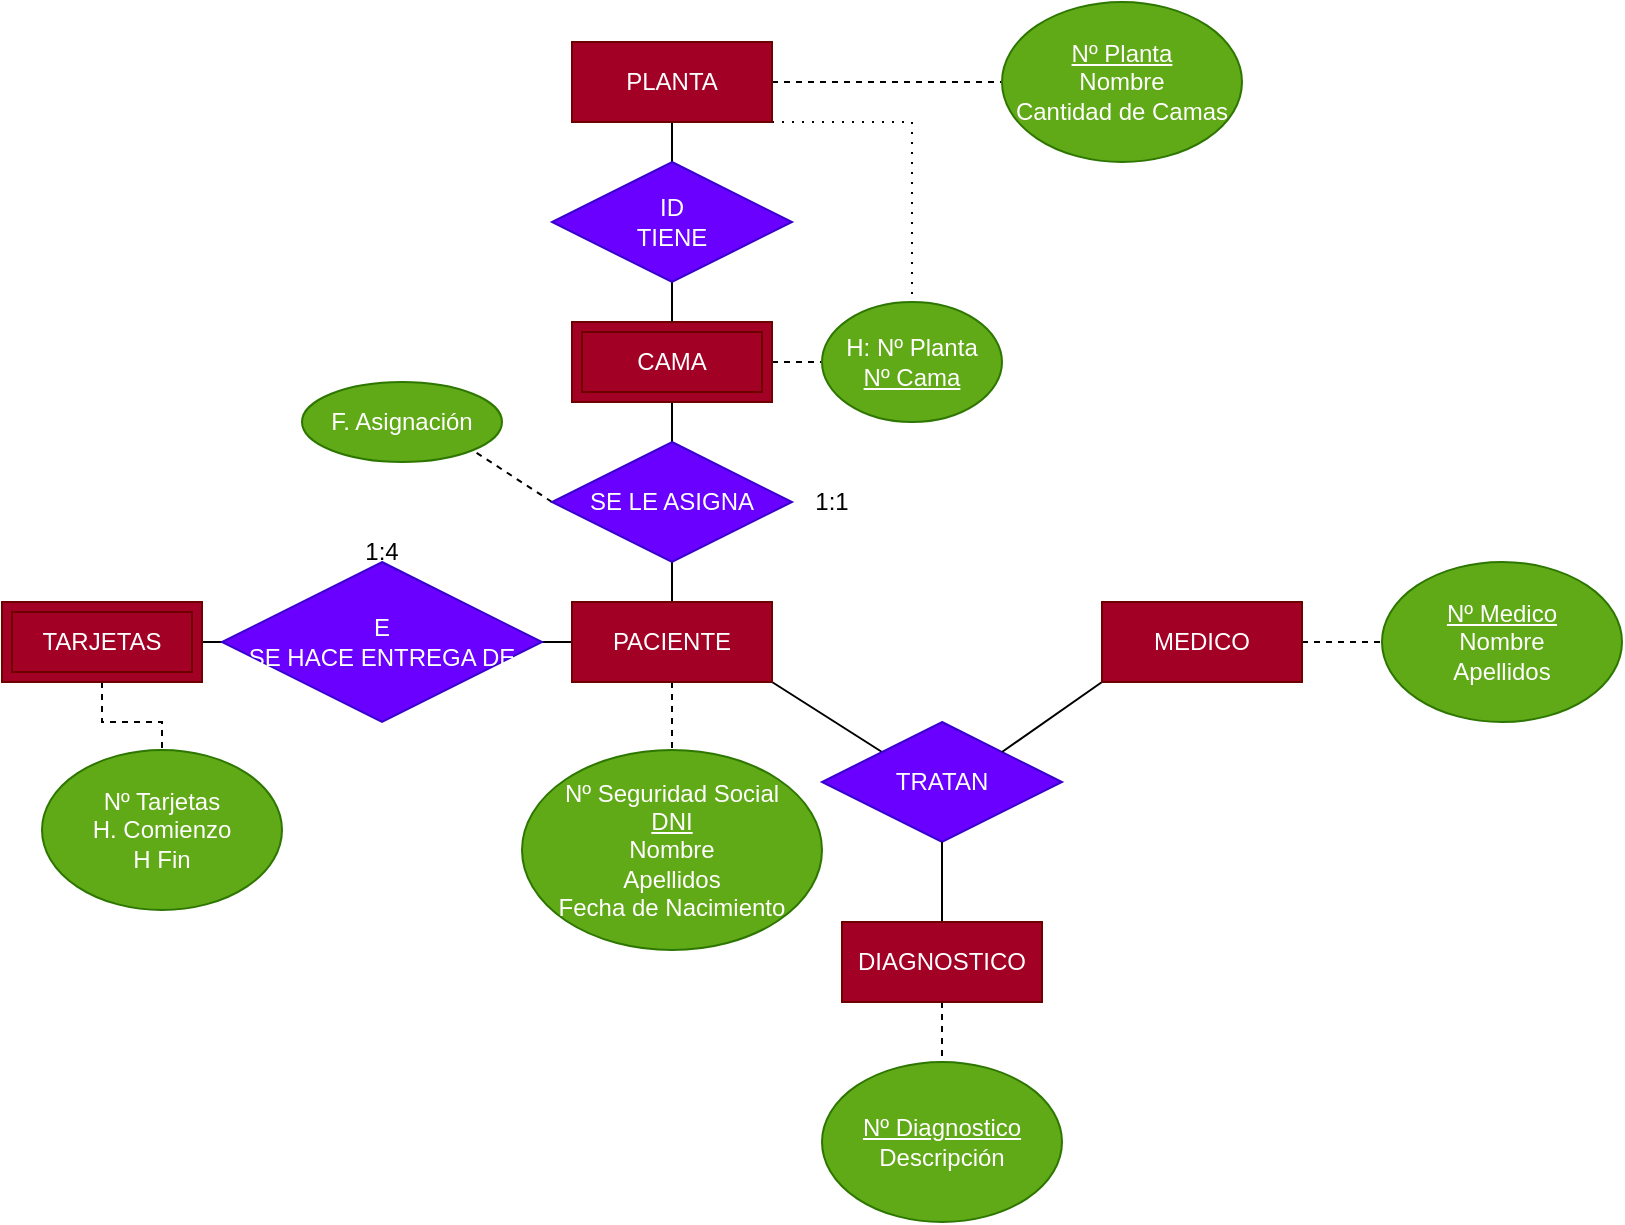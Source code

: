 <mxfile version="20.4.0" type="github">
  <diagram id="R2lEEEUBdFMjLlhIrx00" name="Page-1">
    <mxGraphModel dx="868" dy="460" grid="1" gridSize="10" guides="1" tooltips="1" connect="1" arrows="0" fold="1" page="1" pageScale="1" pageWidth="1169" pageHeight="827" math="0" shadow="0" extFonts="Permanent Marker^https://fonts.googleapis.com/css?family=Permanent+Marker">
      <root>
        <mxCell id="0" />
        <mxCell id="1" parent="0" />
        <mxCell id="-N8Wu7EY1_5mGeQ1VmYi-11" style="edgeStyle=orthogonalEdgeStyle;rounded=0;orthogonalLoop=1;jettySize=auto;html=1;exitX=0.5;exitY=1;exitDx=0;exitDy=0;entryX=0.5;entryY=0;entryDx=0;entryDy=0;endArrow=none;endFill=0;" edge="1" parent="1" source="-N8Wu7EY1_5mGeQ1VmYi-2" target="-N8Wu7EY1_5mGeQ1VmYi-7">
          <mxGeometry relative="1" as="geometry" />
        </mxCell>
        <mxCell id="-N8Wu7EY1_5mGeQ1VmYi-36" style="edgeStyle=orthogonalEdgeStyle;rounded=0;orthogonalLoop=1;jettySize=auto;html=1;exitX=1;exitY=1;exitDx=0;exitDy=0;entryX=0.5;entryY=0;entryDx=0;entryDy=0;dashed=1;endArrow=none;endFill=0;dashPattern=1 4;" edge="1" parent="1" source="-N8Wu7EY1_5mGeQ1VmYi-2" target="-N8Wu7EY1_5mGeQ1VmYi-33">
          <mxGeometry relative="1" as="geometry">
            <Array as="points">
              <mxPoint x="495" y="100" />
            </Array>
          </mxGeometry>
        </mxCell>
        <mxCell id="-N8Wu7EY1_5mGeQ1VmYi-43" style="edgeStyle=orthogonalEdgeStyle;rounded=0;orthogonalLoop=1;jettySize=auto;html=1;exitX=1;exitY=0.5;exitDx=0;exitDy=0;entryX=0;entryY=0.5;entryDx=0;entryDy=0;dashed=1;endArrow=none;endFill=0;" edge="1" parent="1" source="-N8Wu7EY1_5mGeQ1VmYi-2" target="-N8Wu7EY1_5mGeQ1VmYi-37">
          <mxGeometry relative="1" as="geometry" />
        </mxCell>
        <mxCell id="-N8Wu7EY1_5mGeQ1VmYi-2" value="PLANTA" style="whiteSpace=wrap;html=1;align=center;fillColor=#a20025;fontColor=#ffffff;strokeColor=#6F0000;" vertex="1" parent="1">
          <mxGeometry x="325" y="60" width="100" height="40" as="geometry" />
        </mxCell>
        <mxCell id="-N8Wu7EY1_5mGeQ1VmYi-13" style="edgeStyle=orthogonalEdgeStyle;rounded=0;orthogonalLoop=1;jettySize=auto;html=1;exitX=0.5;exitY=1;exitDx=0;exitDy=0;entryX=0.5;entryY=0;entryDx=0;entryDy=0;endArrow=none;endFill=0;" edge="1" parent="1" source="-N8Wu7EY1_5mGeQ1VmYi-3" target="-N8Wu7EY1_5mGeQ1VmYi-12">
          <mxGeometry relative="1" as="geometry" />
        </mxCell>
        <mxCell id="-N8Wu7EY1_5mGeQ1VmYi-34" style="edgeStyle=none;rounded=0;orthogonalLoop=1;jettySize=auto;html=1;exitX=1;exitY=0.5;exitDx=0;exitDy=0;entryX=0;entryY=0.5;entryDx=0;entryDy=0;dashed=1;endArrow=none;endFill=0;" edge="1" parent="1" source="-N8Wu7EY1_5mGeQ1VmYi-3" target="-N8Wu7EY1_5mGeQ1VmYi-33">
          <mxGeometry relative="1" as="geometry" />
        </mxCell>
        <mxCell id="-N8Wu7EY1_5mGeQ1VmYi-3" value="CAMA" style="shape=ext;margin=3;double=1;whiteSpace=wrap;html=1;align=center;fillColor=#a20025;fontColor=#ffffff;strokeColor=#6F0000;" vertex="1" parent="1">
          <mxGeometry x="325" y="200" width="100" height="40" as="geometry" />
        </mxCell>
        <mxCell id="-N8Wu7EY1_5mGeQ1VmYi-4" value="PACIENTE" style="whiteSpace=wrap;html=1;align=center;" vertex="1" parent="1">
          <mxGeometry x="325" y="340" width="100" height="40" as="geometry" />
        </mxCell>
        <mxCell id="-N8Wu7EY1_5mGeQ1VmYi-10" style="edgeStyle=orthogonalEdgeStyle;rounded=0;orthogonalLoop=1;jettySize=auto;html=1;exitX=0.5;exitY=1;exitDx=0;exitDy=0;entryX=0.5;entryY=0;entryDx=0;entryDy=0;endArrow=none;endFill=0;" edge="1" parent="1" source="-N8Wu7EY1_5mGeQ1VmYi-7" target="-N8Wu7EY1_5mGeQ1VmYi-3">
          <mxGeometry relative="1" as="geometry" />
        </mxCell>
        <mxCell id="-N8Wu7EY1_5mGeQ1VmYi-7" value="ID&lt;br&gt;TIENE" style="shape=rhombus;perimeter=rhombusPerimeter;whiteSpace=wrap;html=1;align=center;fillColor=#6a00ff;fontColor=#ffffff;strokeColor=#3700CC;" vertex="1" parent="1">
          <mxGeometry x="315" y="120" width="120" height="60" as="geometry" />
        </mxCell>
        <mxCell id="-N8Wu7EY1_5mGeQ1VmYi-14" style="edgeStyle=orthogonalEdgeStyle;rounded=0;orthogonalLoop=1;jettySize=auto;html=1;exitX=0.5;exitY=1;exitDx=0;exitDy=0;entryX=0.5;entryY=0;entryDx=0;entryDy=0;endArrow=none;endFill=0;" edge="1" parent="1" source="-N8Wu7EY1_5mGeQ1VmYi-12" target="-N8Wu7EY1_5mGeQ1VmYi-4">
          <mxGeometry relative="1" as="geometry" />
        </mxCell>
        <mxCell id="-N8Wu7EY1_5mGeQ1VmYi-45" style="rounded=0;orthogonalLoop=1;jettySize=auto;html=1;exitX=0;exitY=0.5;exitDx=0;exitDy=0;entryX=1;entryY=1;entryDx=0;entryDy=0;dashed=1;endArrow=none;endFill=0;" edge="1" parent="1" source="-N8Wu7EY1_5mGeQ1VmYi-12" target="-N8Wu7EY1_5mGeQ1VmYi-44">
          <mxGeometry relative="1" as="geometry" />
        </mxCell>
        <mxCell id="-N8Wu7EY1_5mGeQ1VmYi-12" value="SE LE ASIGNA" style="shape=rhombus;perimeter=rhombusPerimeter;whiteSpace=wrap;html=1;align=center;fillColor=#6a00ff;fontColor=#ffffff;strokeColor=#3700CC;" vertex="1" parent="1">
          <mxGeometry x="315" y="260" width="120" height="60" as="geometry" />
        </mxCell>
        <mxCell id="-N8Wu7EY1_5mGeQ1VmYi-19" style="edgeStyle=orthogonalEdgeStyle;rounded=0;orthogonalLoop=1;jettySize=auto;html=1;exitX=0;exitY=0.5;exitDx=0;exitDy=0;entryX=1;entryY=0.5;entryDx=0;entryDy=0;endArrow=none;endFill=0;" edge="1" parent="1" source="-N8Wu7EY1_5mGeQ1VmYi-15" target="-N8Wu7EY1_5mGeQ1VmYi-17">
          <mxGeometry relative="1" as="geometry" />
        </mxCell>
        <mxCell id="-N8Wu7EY1_5mGeQ1VmYi-27" style="edgeStyle=none;rounded=0;orthogonalLoop=1;jettySize=auto;html=1;exitX=1;exitY=1;exitDx=0;exitDy=0;entryX=0;entryY=0;entryDx=0;entryDy=0;endArrow=none;endFill=0;" edge="1" parent="1" source="-N8Wu7EY1_5mGeQ1VmYi-15" target="-N8Wu7EY1_5mGeQ1VmYi-21">
          <mxGeometry relative="1" as="geometry" />
        </mxCell>
        <mxCell id="-N8Wu7EY1_5mGeQ1VmYi-32" style="edgeStyle=none;rounded=0;orthogonalLoop=1;jettySize=auto;html=1;exitX=0.5;exitY=1;exitDx=0;exitDy=0;entryX=0.5;entryY=0;entryDx=0;entryDy=0;endArrow=none;endFill=0;dashed=1;" edge="1" parent="1" source="-N8Wu7EY1_5mGeQ1VmYi-15" target="-N8Wu7EY1_5mGeQ1VmYi-31">
          <mxGeometry relative="1" as="geometry" />
        </mxCell>
        <mxCell id="-N8Wu7EY1_5mGeQ1VmYi-15" value="PACIENTE" style="whiteSpace=wrap;html=1;align=center;fillColor=#a20025;fontColor=#ffffff;strokeColor=#6F0000;" vertex="1" parent="1">
          <mxGeometry x="325" y="340" width="100" height="40" as="geometry" />
        </mxCell>
        <mxCell id="-N8Wu7EY1_5mGeQ1VmYi-20" style="rounded=0;orthogonalLoop=1;jettySize=auto;html=1;exitX=0;exitY=0.5;exitDx=0;exitDy=0;entryX=1;entryY=0.5;entryDx=0;entryDy=0;endArrow=none;endFill=0;" edge="1" parent="1" source="-N8Wu7EY1_5mGeQ1VmYi-17" target="-N8Wu7EY1_5mGeQ1VmYi-18">
          <mxGeometry relative="1" as="geometry" />
        </mxCell>
        <mxCell id="-N8Wu7EY1_5mGeQ1VmYi-17" value="E&lt;br&gt;SE HACE ENTREGA DE" style="shape=rhombus;perimeter=rhombusPerimeter;whiteSpace=wrap;html=1;align=center;fillColor=#6a00ff;fontColor=#ffffff;strokeColor=#3700CC;" vertex="1" parent="1">
          <mxGeometry x="150" y="320" width="160" height="80" as="geometry" />
        </mxCell>
        <mxCell id="-N8Wu7EY1_5mGeQ1VmYi-38" style="edgeStyle=orthogonalEdgeStyle;rounded=0;orthogonalLoop=1;jettySize=auto;html=1;exitX=0.5;exitY=1;exitDx=0;exitDy=0;entryX=0.5;entryY=0;entryDx=0;entryDy=0;dashed=1;endArrow=none;endFill=0;" edge="1" parent="1" source="-N8Wu7EY1_5mGeQ1VmYi-18" target="-N8Wu7EY1_5mGeQ1VmYi-30">
          <mxGeometry relative="1" as="geometry" />
        </mxCell>
        <mxCell id="-N8Wu7EY1_5mGeQ1VmYi-18" value="TARJETAS" style="shape=ext;margin=3;double=1;whiteSpace=wrap;html=1;align=center;fillColor=#a20025;fontColor=#ffffff;strokeColor=#6F0000;" vertex="1" parent="1">
          <mxGeometry x="40" y="340" width="100" height="40" as="geometry" />
        </mxCell>
        <mxCell id="-N8Wu7EY1_5mGeQ1VmYi-21" value="TRATAN" style="shape=rhombus;perimeter=rhombusPerimeter;whiteSpace=wrap;html=1;align=center;fillColor=#6a00ff;fontColor=#ffffff;strokeColor=#3700CC;" vertex="1" parent="1">
          <mxGeometry x="450" y="400" width="120" height="60" as="geometry" />
        </mxCell>
        <mxCell id="-N8Wu7EY1_5mGeQ1VmYi-26" style="rounded=0;orthogonalLoop=1;jettySize=auto;html=1;exitX=0;exitY=1;exitDx=0;exitDy=0;entryX=1;entryY=0;entryDx=0;entryDy=0;endArrow=none;endFill=0;" edge="1" parent="1" source="-N8Wu7EY1_5mGeQ1VmYi-23" target="-N8Wu7EY1_5mGeQ1VmYi-21">
          <mxGeometry relative="1" as="geometry" />
        </mxCell>
        <mxCell id="-N8Wu7EY1_5mGeQ1VmYi-40" style="edgeStyle=orthogonalEdgeStyle;rounded=0;orthogonalLoop=1;jettySize=auto;html=1;exitX=1;exitY=0.5;exitDx=0;exitDy=0;entryX=0;entryY=0.5;entryDx=0;entryDy=0;dashed=1;endArrow=none;endFill=0;" edge="1" parent="1" source="-N8Wu7EY1_5mGeQ1VmYi-23" target="-N8Wu7EY1_5mGeQ1VmYi-39">
          <mxGeometry relative="1" as="geometry" />
        </mxCell>
        <mxCell id="-N8Wu7EY1_5mGeQ1VmYi-23" value="MEDICO" style="whiteSpace=wrap;html=1;align=center;fillColor=#a20025;fontColor=#ffffff;strokeColor=#6F0000;" vertex="1" parent="1">
          <mxGeometry x="590" y="340" width="100" height="40" as="geometry" />
        </mxCell>
        <mxCell id="-N8Wu7EY1_5mGeQ1VmYi-29" style="edgeStyle=none;rounded=0;orthogonalLoop=1;jettySize=auto;html=1;exitX=0.5;exitY=0;exitDx=0;exitDy=0;entryX=0.5;entryY=1;entryDx=0;entryDy=0;endArrow=none;endFill=0;" edge="1" parent="1" source="-N8Wu7EY1_5mGeQ1VmYi-28" target="-N8Wu7EY1_5mGeQ1VmYi-21">
          <mxGeometry relative="1" as="geometry" />
        </mxCell>
        <mxCell id="-N8Wu7EY1_5mGeQ1VmYi-42" style="edgeStyle=orthogonalEdgeStyle;rounded=0;orthogonalLoop=1;jettySize=auto;html=1;exitX=0.5;exitY=1;exitDx=0;exitDy=0;entryX=0.5;entryY=0;entryDx=0;entryDy=0;dashed=1;endArrow=none;endFill=0;" edge="1" parent="1" source="-N8Wu7EY1_5mGeQ1VmYi-28" target="-N8Wu7EY1_5mGeQ1VmYi-41">
          <mxGeometry relative="1" as="geometry" />
        </mxCell>
        <mxCell id="-N8Wu7EY1_5mGeQ1VmYi-28" value="DIAGNOSTICO" style="whiteSpace=wrap;html=1;align=center;fillColor=#a20025;fontColor=#ffffff;strokeColor=#6F0000;" vertex="1" parent="1">
          <mxGeometry x="460" y="500" width="100" height="40" as="geometry" />
        </mxCell>
        <mxCell id="-N8Wu7EY1_5mGeQ1VmYi-30" value="Nº Tarjetas&lt;br&gt;H. Comienzo&lt;br&gt;H Fin" style="ellipse;whiteSpace=wrap;html=1;fillColor=#60a917;fontColor=#ffffff;strokeColor=#2D7600;" vertex="1" parent="1">
          <mxGeometry x="60" y="414" width="120" height="80" as="geometry" />
        </mxCell>
        <mxCell id="-N8Wu7EY1_5mGeQ1VmYi-31" value="Nº Seguridad Social&lt;br&gt;&lt;u&gt;DNI&lt;/u&gt;&lt;br&gt;Nombre&lt;br&gt;Apellidos&lt;br&gt;Fecha de Nacimiento" style="ellipse;whiteSpace=wrap;html=1;fillColor=#60a917;fontColor=#ffffff;strokeColor=#2D7600;" vertex="1" parent="1">
          <mxGeometry x="300" y="414" width="150" height="100" as="geometry" />
        </mxCell>
        <mxCell id="-N8Wu7EY1_5mGeQ1VmYi-33" value="H: Nº Planta&lt;br&gt;&lt;u&gt;Nº Cama&lt;/u&gt;" style="ellipse;whiteSpace=wrap;html=1;fillColor=#60a917;fontColor=#ffffff;strokeColor=#2D7600;" vertex="1" parent="1">
          <mxGeometry x="450" y="190" width="90" height="60" as="geometry" />
        </mxCell>
        <mxCell id="-N8Wu7EY1_5mGeQ1VmYi-37" value="&lt;u&gt;Nº Planta&lt;/u&gt;&lt;br&gt;Nombre&lt;br&gt;Cantidad de Camas" style="ellipse;whiteSpace=wrap;html=1;fillColor=#60a917;fontColor=#ffffff;strokeColor=#2D7600;" vertex="1" parent="1">
          <mxGeometry x="540" y="40" width="120" height="80" as="geometry" />
        </mxCell>
        <mxCell id="-N8Wu7EY1_5mGeQ1VmYi-39" value="&lt;u&gt;Nº Medico&lt;/u&gt;&lt;br&gt;Nombre&lt;br&gt;Apellidos" style="ellipse;whiteSpace=wrap;html=1;fillColor=#60a917;fontColor=#ffffff;strokeColor=#2D7600;" vertex="1" parent="1">
          <mxGeometry x="730" y="320" width="120" height="80" as="geometry" />
        </mxCell>
        <mxCell id="-N8Wu7EY1_5mGeQ1VmYi-41" value="&lt;u&gt;Nº Diagnostico&lt;/u&gt;&lt;br&gt;Descripción" style="ellipse;whiteSpace=wrap;html=1;fillColor=#60a917;fontColor=#ffffff;strokeColor=#2D7600;" vertex="1" parent="1">
          <mxGeometry x="450" y="570" width="120" height="80" as="geometry" />
        </mxCell>
        <mxCell id="-N8Wu7EY1_5mGeQ1VmYi-44" value="F. Asignación" style="ellipse;whiteSpace=wrap;html=1;align=center;fillColor=#60a917;fontColor=#ffffff;strokeColor=#2D7600;" vertex="1" parent="1">
          <mxGeometry x="190" y="230" width="100" height="40" as="geometry" />
        </mxCell>
        <mxCell id="-N8Wu7EY1_5mGeQ1VmYi-47" value="1:4" style="text;html=1;strokeColor=none;fillColor=none;align=center;verticalAlign=middle;whiteSpace=wrap;rounded=0;" vertex="1" parent="1">
          <mxGeometry x="200" y="300" width="60" height="30" as="geometry" />
        </mxCell>
        <mxCell id="-N8Wu7EY1_5mGeQ1VmYi-48" value="1:1" style="text;html=1;strokeColor=none;fillColor=none;align=center;verticalAlign=middle;whiteSpace=wrap;rounded=0;" vertex="1" parent="1">
          <mxGeometry x="425" y="275" width="60" height="30" as="geometry" />
        </mxCell>
      </root>
    </mxGraphModel>
  </diagram>
</mxfile>
